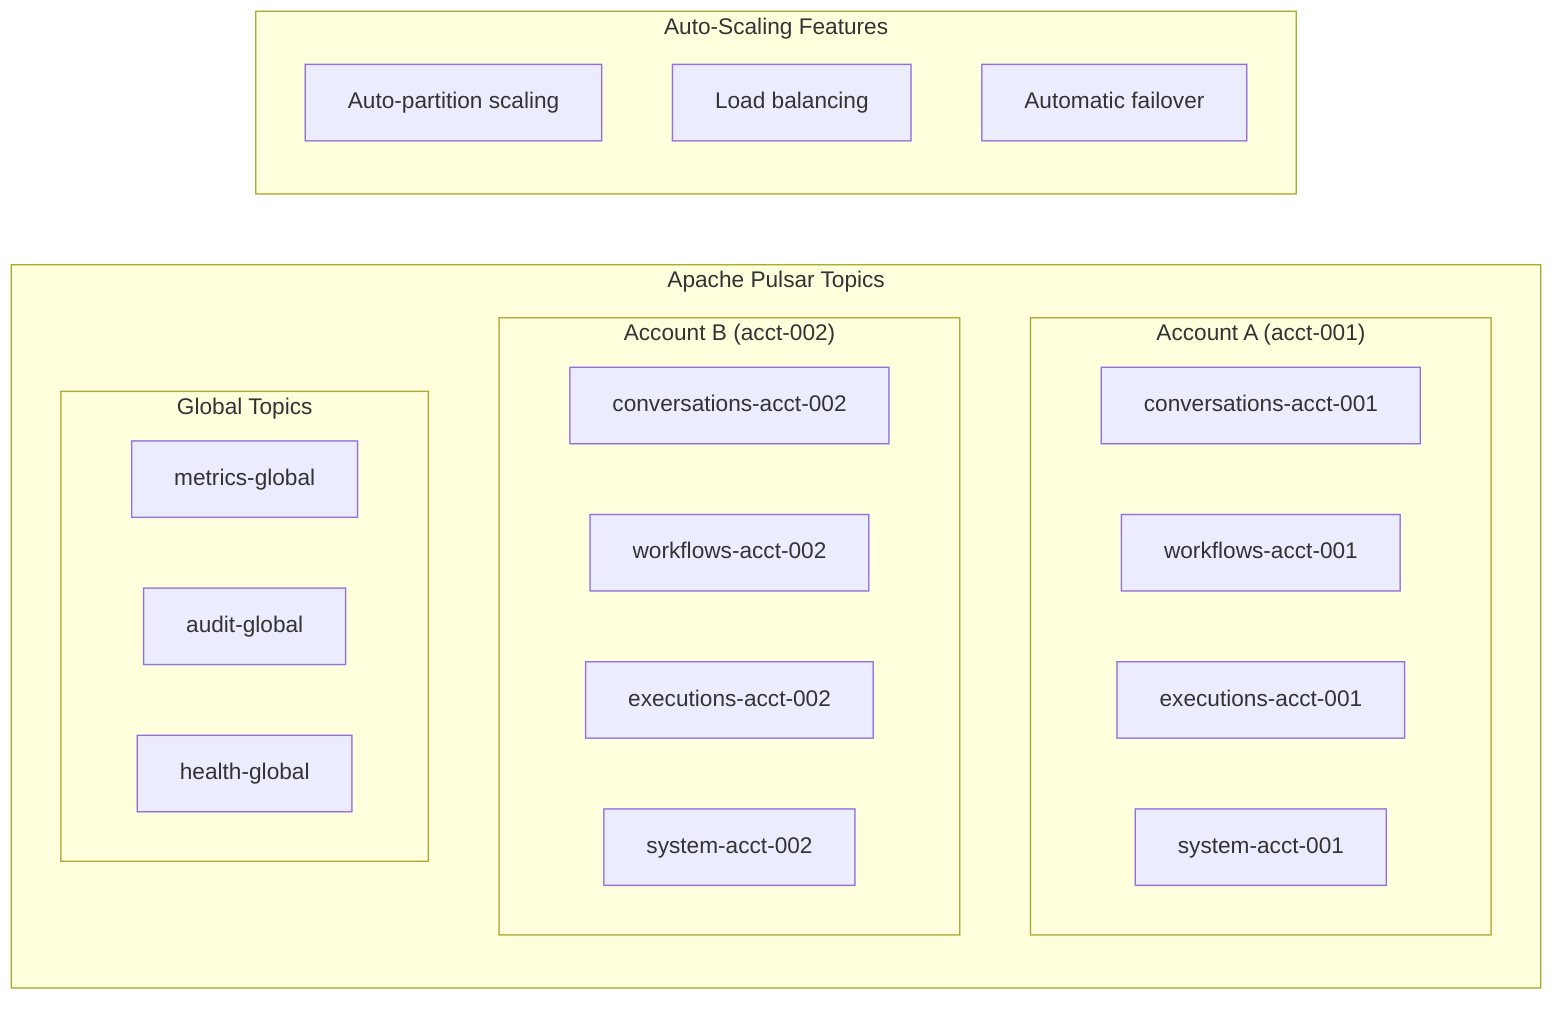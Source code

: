 graph LR
    subgraph "Apache Pulsar Topics"
        subgraph "Account A (acct-001)"
            A_CONV[conversations-acct-001]
            A_WF[workflows-acct-001]  
            A_EXEC[executions-acct-001]
            A_SYS[system-acct-001]
        end
        
        subgraph "Account B (acct-002)"
            B_CONV[conversations-acct-002]
            B_WF[workflows-acct-002]
            B_EXEC[executions-acct-002] 
            B_SYS[system-acct-002]
        end
        
        subgraph "Global Topics"
            METRICS[metrics-global]
            AUDIT[audit-global]
            HEALTH[health-global]
        end
    end
    
    subgraph "Auto-Scaling Features"
        AUTO[Auto-partition scaling]
        BALANCE[Load balancing]
        FAILOVER[Automatic failover]
    end